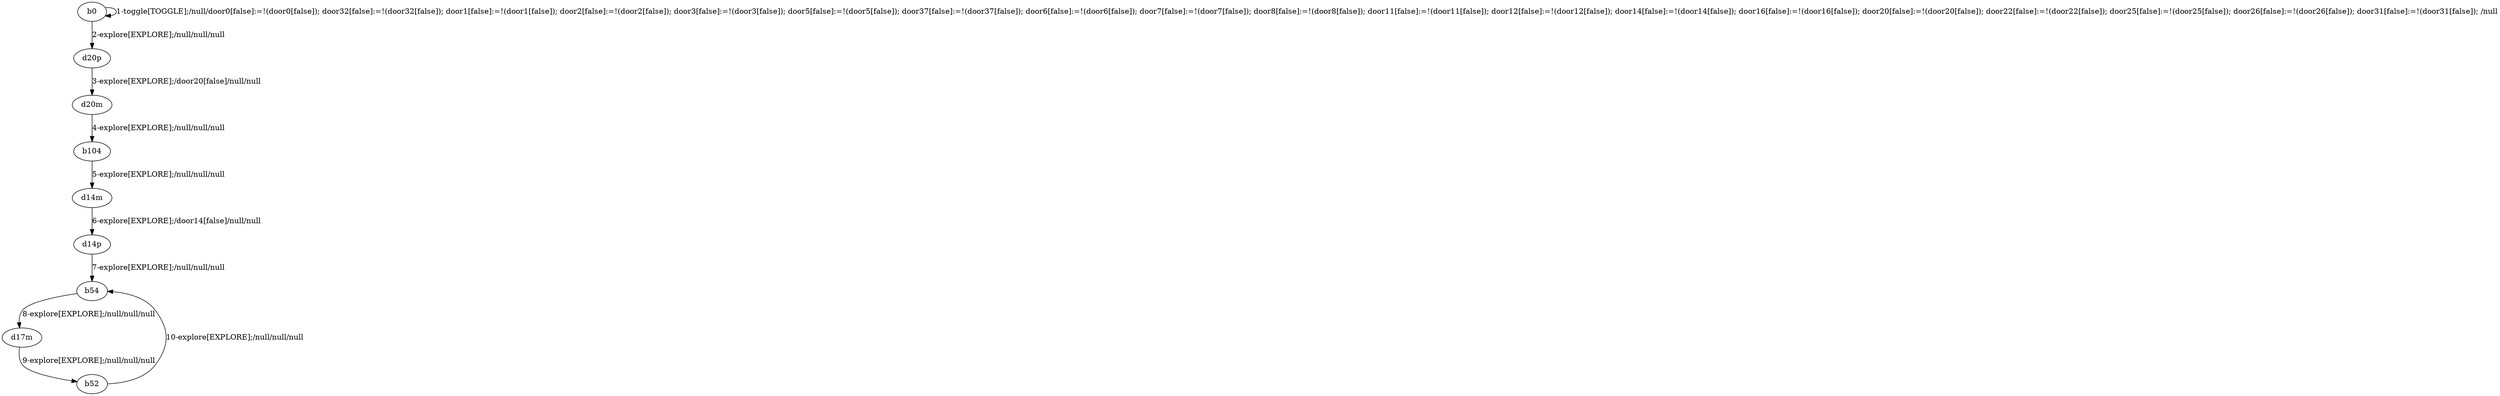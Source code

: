 # Total number of goals covered by this test: 1
# b52 --> b54

digraph g {
"b0" -> "b0" [label = "1-toggle[TOGGLE];/null/door0[false]:=!(door0[false]); door32[false]:=!(door32[false]); door1[false]:=!(door1[false]); door2[false]:=!(door2[false]); door3[false]:=!(door3[false]); door5[false]:=!(door5[false]); door37[false]:=!(door37[false]); door6[false]:=!(door6[false]); door7[false]:=!(door7[false]); door8[false]:=!(door8[false]); door11[false]:=!(door11[false]); door12[false]:=!(door12[false]); door14[false]:=!(door14[false]); door16[false]:=!(door16[false]); door20[false]:=!(door20[false]); door22[false]:=!(door22[false]); door25[false]:=!(door25[false]); door26[false]:=!(door26[false]); door31[false]:=!(door31[false]); /null"];
"b0" -> "d20p" [label = "2-explore[EXPLORE];/null/null/null"];
"d20p" -> "d20m" [label = "3-explore[EXPLORE];/door20[false]/null/null"];
"d20m" -> "b104" [label = "4-explore[EXPLORE];/null/null/null"];
"b104" -> "d14m" [label = "5-explore[EXPLORE];/null/null/null"];
"d14m" -> "d14p" [label = "6-explore[EXPLORE];/door14[false]/null/null"];
"d14p" -> "b54" [label = "7-explore[EXPLORE];/null/null/null"];
"b54" -> "d17m" [label = "8-explore[EXPLORE];/null/null/null"];
"d17m" -> "b52" [label = "9-explore[EXPLORE];/null/null/null"];
"b52" -> "b54" [label = "10-explore[EXPLORE];/null/null/null"];
}
